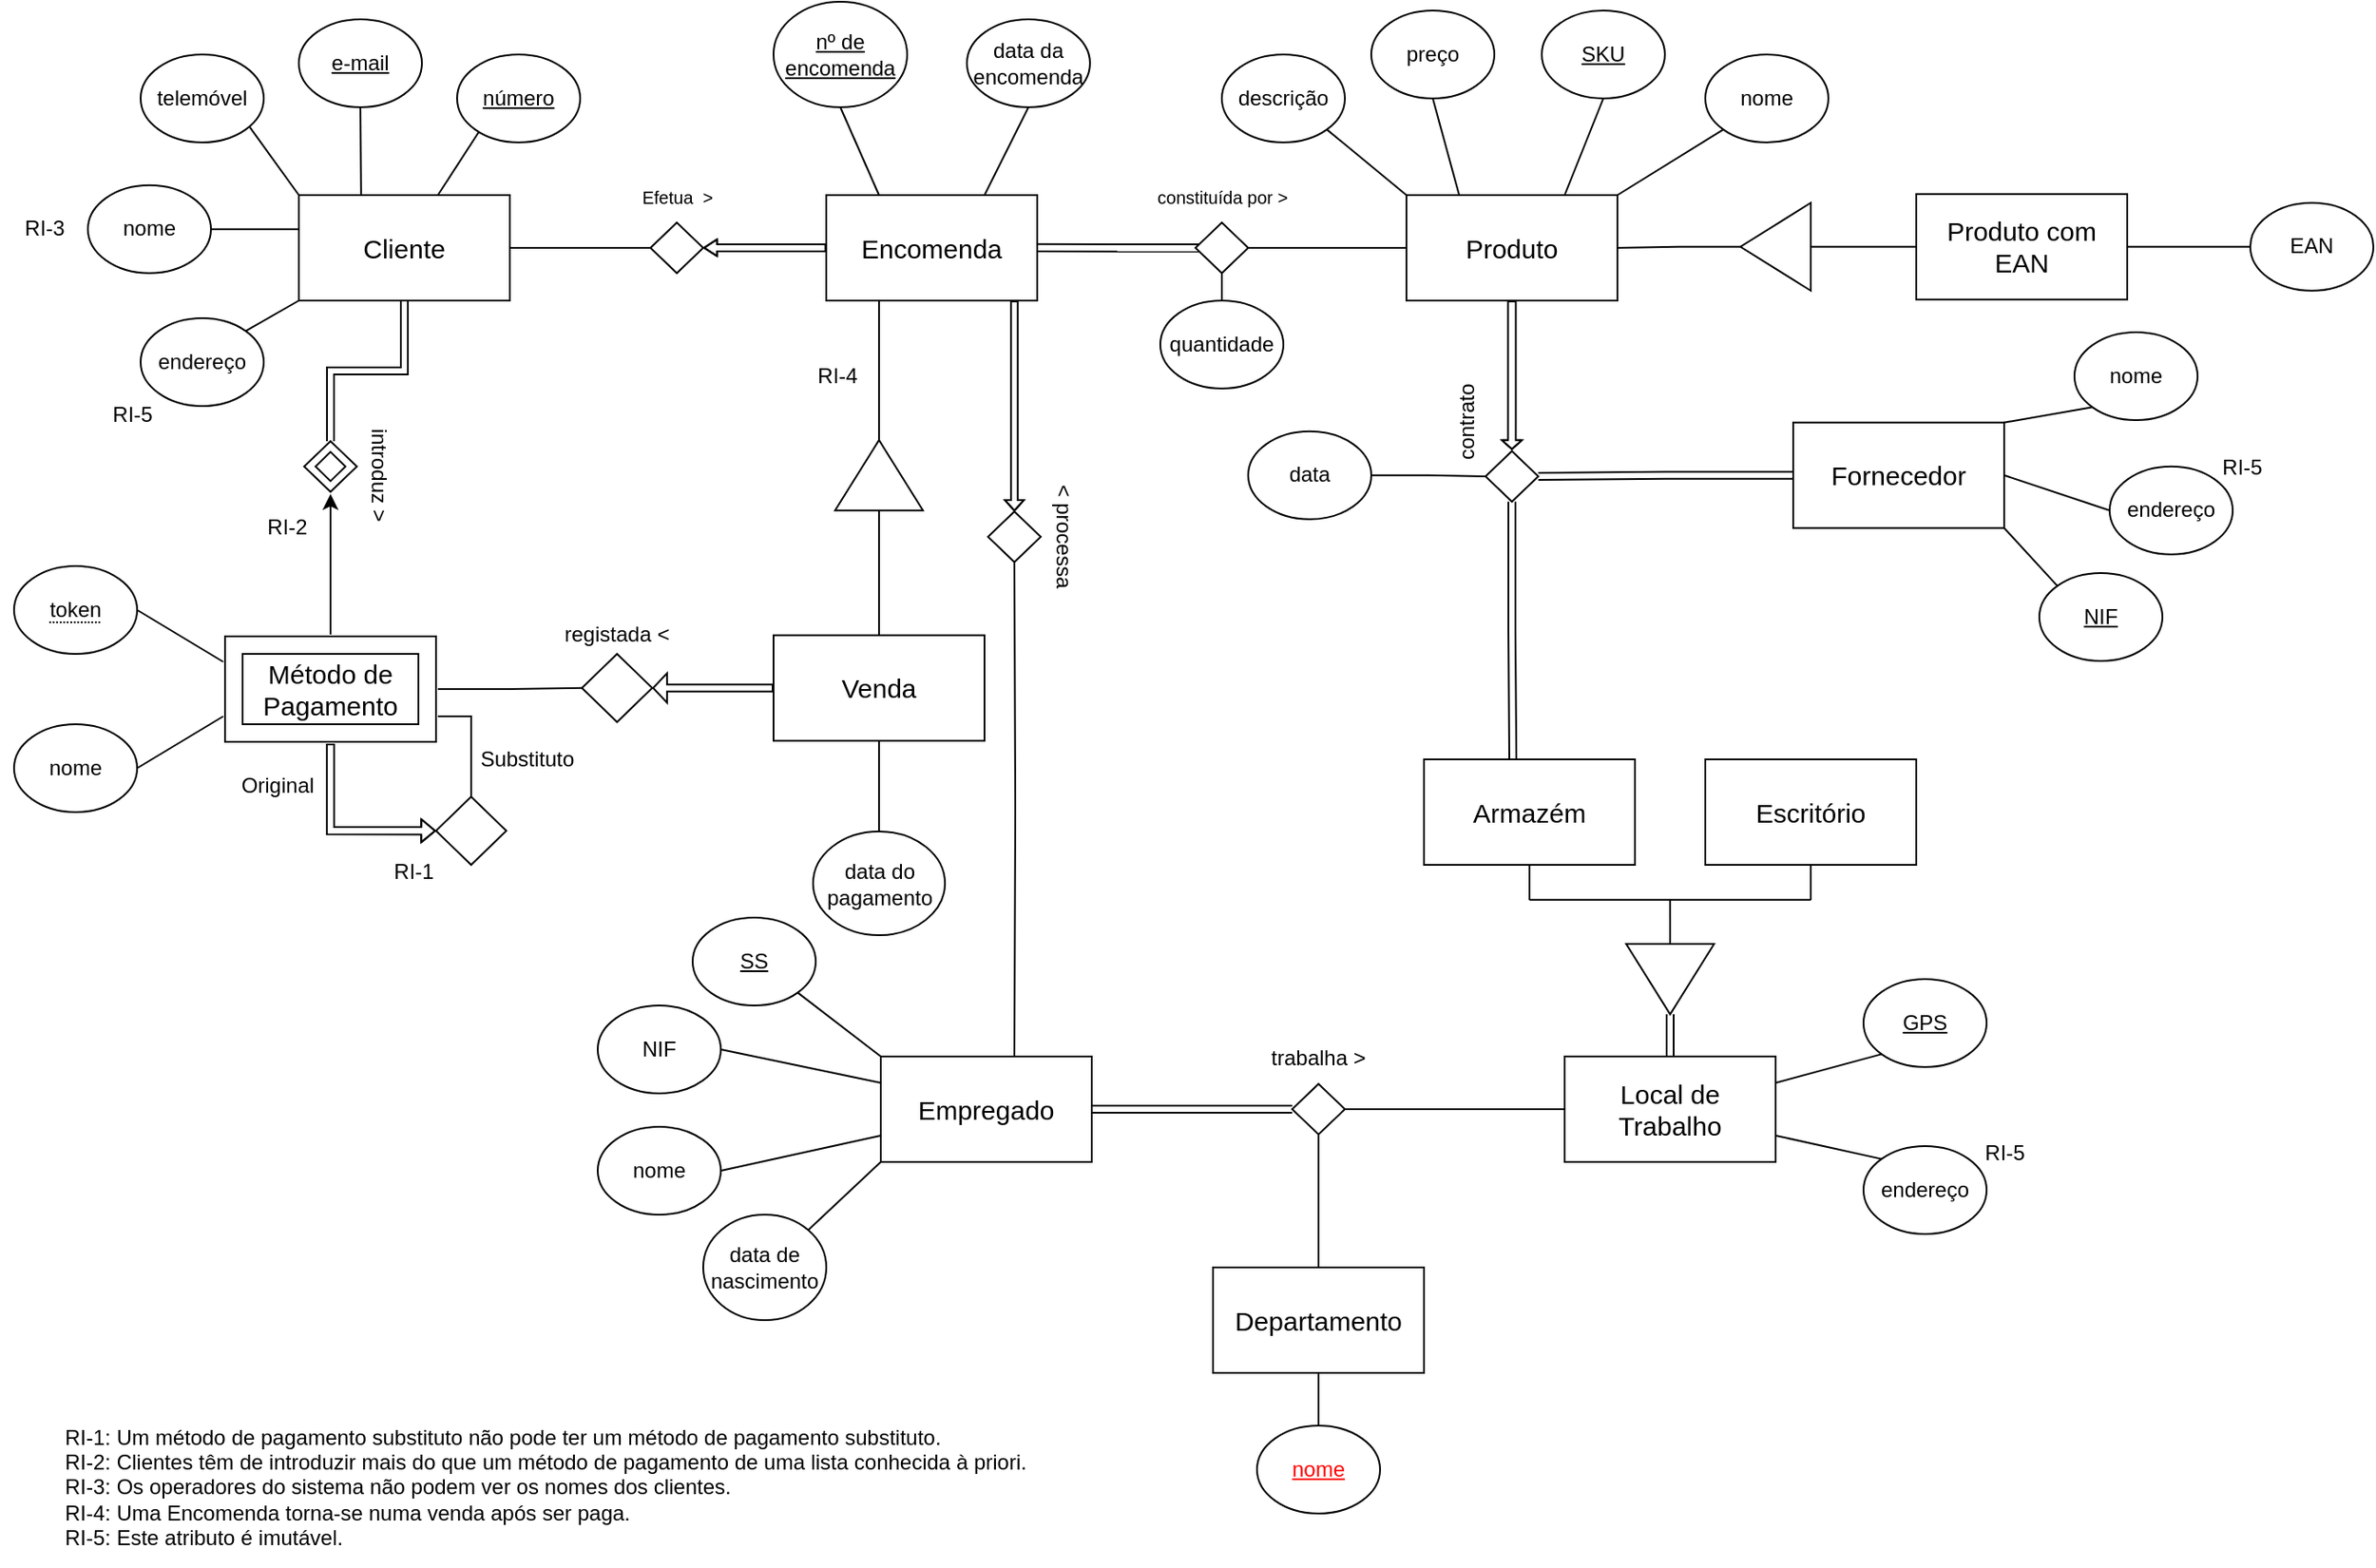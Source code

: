 <mxfile version="21.3.2" type="github">
  <diagram id="-oPqAkTAHKP7xbguGdnS" name="Page-1">
    <mxGraphModel dx="2770" dy="873" grid="1" gridSize="10" guides="1" tooltips="1" connect="1" arrows="1" fold="1" page="1" pageScale="1" pageWidth="827" pageHeight="1169" math="0" shadow="0">
      <root>
        <mxCell id="WIyWlLk6GJQsqaUBKTNV-0" />
        <mxCell id="WIyWlLk6GJQsqaUBKTNV-1" parent="WIyWlLk6GJQsqaUBKTNV-0" />
        <mxCell id="dUlK9dB9uf_rlsajjsYS-0" value="&lt;font style=&quot;font-size: 15px;&quot;&gt;Cliente&lt;/font&gt;" style="rounded=0;whiteSpace=wrap;html=1;" parent="WIyWlLk6GJQsqaUBKTNV-1" vertex="1">
          <mxGeometry x="120" y="110" width="120" height="60" as="geometry" />
        </mxCell>
        <mxCell id="dUlK9dB9uf_rlsajjsYS-1" value="" style="rhombus;whiteSpace=wrap;html=1;" parent="WIyWlLk6GJQsqaUBKTNV-1" vertex="1">
          <mxGeometry x="320" y="125.63" width="30" height="28.75" as="geometry" />
        </mxCell>
        <mxCell id="GSne50RD3aK7SdSidEnD-7" style="edgeStyle=orthogonalEdgeStyle;rounded=0;orthogonalLoop=1;jettySize=auto;html=1;exitX=0.5;exitY=1;exitDx=0;exitDy=0;entryX=0.5;entryY=0;entryDx=0;entryDy=0;shape=flexArrow;strokeWidth=1;endSize=1.684;endWidth=6.097;width=3.77;" parent="WIyWlLk6GJQsqaUBKTNV-1" target="GSne50RD3aK7SdSidEnD-0" edge="1">
          <mxGeometry relative="1" as="geometry">
            <Array as="points">
              <mxPoint x="527" y="270" />
              <mxPoint x="527" y="270" />
            </Array>
            <mxPoint x="527" y="170.01" as="sourcePoint" />
          </mxGeometry>
        </mxCell>
        <mxCell id="NUtFxZyfIFD8DUdTuco--21" style="edgeStyle=orthogonalEdgeStyle;rounded=0;orthogonalLoop=1;jettySize=auto;html=1;exitX=0.25;exitY=1;exitDx=0;exitDy=0;entryX=1;entryY=0.5;entryDx=0;entryDy=0;endArrow=none;endFill=0;" parent="WIyWlLk6GJQsqaUBKTNV-1" source="dUlK9dB9uf_rlsajjsYS-2" target="NUtFxZyfIFD8DUdTuco--20" edge="1">
          <mxGeometry relative="1" as="geometry" />
        </mxCell>
        <mxCell id="dUlK9dB9uf_rlsajjsYS-2" value="&lt;font style=&quot;font-size: 15px;&quot;&gt;Encomenda&lt;/font&gt;" style="rounded=0;whiteSpace=wrap;html=1;" parent="WIyWlLk6GJQsqaUBKTNV-1" vertex="1">
          <mxGeometry x="420" y="110.01" width="120" height="60" as="geometry" />
        </mxCell>
        <mxCell id="dUlK9dB9uf_rlsajjsYS-3" value="" style="endArrow=none;html=1;rounded=0;entryX=0;entryY=0.5;entryDx=0;entryDy=0;exitX=1;exitY=0.5;exitDx=0;exitDy=0;" parent="WIyWlLk6GJQsqaUBKTNV-1" source="dUlK9dB9uf_rlsajjsYS-0" target="dUlK9dB9uf_rlsajjsYS-1" edge="1">
          <mxGeometry width="50" height="50" relative="1" as="geometry">
            <mxPoint x="270" y="180" as="sourcePoint" />
            <mxPoint x="320" y="130" as="targetPoint" />
          </mxGeometry>
        </mxCell>
        <mxCell id="dUlK9dB9uf_rlsajjsYS-9" value="" style="shape=flexArrow;endArrow=classic;html=1;rounded=0;endWidth=4.567;endSize=2.118;width=3.958;" parent="WIyWlLk6GJQsqaUBKTNV-1" edge="1">
          <mxGeometry width="50" height="50" relative="1" as="geometry">
            <mxPoint x="420" y="140" as="sourcePoint" />
            <mxPoint x="350" y="139.96" as="targetPoint" />
            <Array as="points">
              <mxPoint x="390" y="139.96" />
            </Array>
          </mxGeometry>
        </mxCell>
        <mxCell id="dUlK9dB9uf_rlsajjsYS-12" value="&lt;u&gt;número&lt;/u&gt;" style="ellipse;whiteSpace=wrap;html=1;" parent="WIyWlLk6GJQsqaUBKTNV-1" vertex="1">
          <mxGeometry x="210" y="30" width="70" height="50" as="geometry" />
        </mxCell>
        <mxCell id="dUlK9dB9uf_rlsajjsYS-14" value="e-mail" style="ellipse;whiteSpace=wrap;html=1;fontStyle=4" parent="WIyWlLk6GJQsqaUBKTNV-1" vertex="1">
          <mxGeometry x="120" y="10" width="70" height="50" as="geometry" />
        </mxCell>
        <mxCell id="dUlK9dB9uf_rlsajjsYS-16" value="telemóvel" style="ellipse;whiteSpace=wrap;html=1;" parent="WIyWlLk6GJQsqaUBKTNV-1" vertex="1">
          <mxGeometry x="30" y="30" width="70" height="50" as="geometry" />
        </mxCell>
        <mxCell id="dUlK9dB9uf_rlsajjsYS-17" value="nome" style="ellipse;whiteSpace=wrap;html=1;" parent="WIyWlLk6GJQsqaUBKTNV-1" vertex="1">
          <mxGeometry y="104.38" width="70" height="50" as="geometry" />
        </mxCell>
        <mxCell id="dUlK9dB9uf_rlsajjsYS-18" value="endereço" style="ellipse;whiteSpace=wrap;html=1;" parent="WIyWlLk6GJQsqaUBKTNV-1" vertex="1">
          <mxGeometry x="30" y="180" width="70" height="50" as="geometry" />
        </mxCell>
        <mxCell id="dUlK9dB9uf_rlsajjsYS-19" value="" style="endArrow=none;html=1;rounded=0;entryX=0.5;entryY=1;entryDx=0;entryDy=0;exitX=0.295;exitY=0.005;exitDx=0;exitDy=0;exitPerimeter=0;" parent="WIyWlLk6GJQsqaUBKTNV-1" source="dUlK9dB9uf_rlsajjsYS-0" target="dUlK9dB9uf_rlsajjsYS-14" edge="1">
          <mxGeometry width="50" height="50" relative="1" as="geometry">
            <mxPoint x="120" y="160" as="sourcePoint" />
            <mxPoint x="170" y="110" as="targetPoint" />
          </mxGeometry>
        </mxCell>
        <mxCell id="dUlK9dB9uf_rlsajjsYS-21" value="" style="endArrow=none;html=1;rounded=0;entryX=0.175;entryY=0.885;entryDx=0;entryDy=0;entryPerimeter=0;exitX=0.659;exitY=0;exitDx=0;exitDy=0;exitPerimeter=0;" parent="WIyWlLk6GJQsqaUBKTNV-1" source="dUlK9dB9uf_rlsajjsYS-0" target="dUlK9dB9uf_rlsajjsYS-12" edge="1">
          <mxGeometry width="50" height="50" relative="1" as="geometry">
            <mxPoint x="130" y="130" as="sourcePoint" />
            <mxPoint x="180" y="80" as="targetPoint" />
          </mxGeometry>
        </mxCell>
        <mxCell id="dUlK9dB9uf_rlsajjsYS-22" value="" style="endArrow=none;html=1;rounded=0;entryX=0.883;entryY=0.819;entryDx=0;entryDy=0;entryPerimeter=0;exitX=0;exitY=0;exitDx=0;exitDy=0;" parent="WIyWlLk6GJQsqaUBKTNV-1" source="dUlK9dB9uf_rlsajjsYS-0" target="dUlK9dB9uf_rlsajjsYS-16" edge="1">
          <mxGeometry width="50" height="50" relative="1" as="geometry">
            <mxPoint x="100" y="120" as="sourcePoint" />
            <mxPoint x="150" y="70" as="targetPoint" />
          </mxGeometry>
        </mxCell>
        <mxCell id="dUlK9dB9uf_rlsajjsYS-23" value="" style="endArrow=none;html=1;rounded=0;entryX=0.001;entryY=0.323;entryDx=0;entryDy=0;entryPerimeter=0;exitX=1;exitY=0.5;exitDx=0;exitDy=0;" parent="WIyWlLk6GJQsqaUBKTNV-1" source="dUlK9dB9uf_rlsajjsYS-17" target="dUlK9dB9uf_rlsajjsYS-0" edge="1">
          <mxGeometry width="50" height="50" relative="1" as="geometry">
            <mxPoint x="50" y="150" as="sourcePoint" />
            <mxPoint x="100" y="100" as="targetPoint" />
          </mxGeometry>
        </mxCell>
        <mxCell id="dUlK9dB9uf_rlsajjsYS-24" value="" style="endArrow=none;html=1;rounded=0;exitX=1;exitY=0;exitDx=0;exitDy=0;entryX=0;entryY=1;entryDx=0;entryDy=0;" parent="WIyWlLk6GJQsqaUBKTNV-1" source="dUlK9dB9uf_rlsajjsYS-18" target="dUlK9dB9uf_rlsajjsYS-0" edge="1">
          <mxGeometry width="50" height="50" relative="1" as="geometry">
            <mxPoint x="70" y="200" as="sourcePoint" />
            <mxPoint x="120" y="150" as="targetPoint" />
          </mxGeometry>
        </mxCell>
        <mxCell id="dUlK9dB9uf_rlsajjsYS-26" value="&lt;u&gt;nº de encomenda&lt;/u&gt;" style="ellipse;whiteSpace=wrap;html=1;" parent="WIyWlLk6GJQsqaUBKTNV-1" vertex="1">
          <mxGeometry x="390" width="76" height="60" as="geometry" />
        </mxCell>
        <mxCell id="dUlK9dB9uf_rlsajjsYS-27" value="data da encomenda" style="ellipse;whiteSpace=wrap;html=1;" parent="WIyWlLk6GJQsqaUBKTNV-1" vertex="1">
          <mxGeometry x="500" y="10" width="70" height="50" as="geometry" />
        </mxCell>
        <mxCell id="dUlK9dB9uf_rlsajjsYS-28" value="" style="endArrow=none;html=1;rounded=0;entryX=0.5;entryY=1;entryDx=0;entryDy=0;exitX=0.75;exitY=0;exitDx=0;exitDy=0;" parent="WIyWlLk6GJQsqaUBKTNV-1" source="dUlK9dB9uf_rlsajjsYS-2" target="dUlK9dB9uf_rlsajjsYS-27" edge="1">
          <mxGeometry width="50" height="50" relative="1" as="geometry">
            <mxPoint x="480" y="140" as="sourcePoint" />
            <mxPoint x="530" y="90" as="targetPoint" />
          </mxGeometry>
        </mxCell>
        <mxCell id="dUlK9dB9uf_rlsajjsYS-29" value="" style="endArrow=none;html=1;rounded=0;entryX=0.5;entryY=1;entryDx=0;entryDy=0;exitX=0.25;exitY=0;exitDx=0;exitDy=0;" parent="WIyWlLk6GJQsqaUBKTNV-1" source="dUlK9dB9uf_rlsajjsYS-2" target="dUlK9dB9uf_rlsajjsYS-26" edge="1">
          <mxGeometry width="50" height="50" relative="1" as="geometry">
            <mxPoint x="490" y="120" as="sourcePoint" />
            <mxPoint x="540" y="70" as="targetPoint" />
          </mxGeometry>
        </mxCell>
        <mxCell id="dUlK9dB9uf_rlsajjsYS-30" value="" style="rhombus;whiteSpace=wrap;html=1;" parent="WIyWlLk6GJQsqaUBKTNV-1" vertex="1">
          <mxGeometry x="630" y="125.63" width="30" height="28.75" as="geometry" />
        </mxCell>
        <mxCell id="dUlK9dB9uf_rlsajjsYS-31" value="&lt;font style=&quot;font-size: 15px;&quot;&gt;Produto&lt;/font&gt;" style="rounded=0;whiteSpace=wrap;html=1;" parent="WIyWlLk6GJQsqaUBKTNV-1" vertex="1">
          <mxGeometry x="750" y="110" width="120" height="60" as="geometry" />
        </mxCell>
        <mxCell id="dUlK9dB9uf_rlsajjsYS-32" value="" style="rounded=0;html=1;jettySize=auto;orthogonalLoop=1;fontSize=11;endArrow=none;endFill=0;strokeWidth=1;shadow=0;labelBackgroundColor=none;edgeStyle=orthogonalEdgeStyle;entryX=1;entryY=0.5;entryDx=0;entryDy=0;exitX=0;exitY=0.5;exitDx=0;exitDy=0;" parent="WIyWlLk6GJQsqaUBKTNV-1" source="dUlK9dB9uf_rlsajjsYS-31" target="dUlK9dB9uf_rlsajjsYS-30" edge="1">
          <mxGeometry relative="1" as="geometry">
            <mxPoint x="700.03" y="114.37" as="sourcePoint" />
            <mxPoint x="699.996" y="164.398" as="targetPoint" />
            <Array as="points" />
          </mxGeometry>
        </mxCell>
        <mxCell id="dUlK9dB9uf_rlsajjsYS-34" value="" style="endArrow=none;html=1;rounded=0;entryX=0.069;entryY=0.43;entryDx=0;entryDy=0;entryPerimeter=0;exitX=1;exitY=0.465;exitDx=0;exitDy=0;exitPerimeter=0;" parent="WIyWlLk6GJQsqaUBKTNV-1" source="dUlK9dB9uf_rlsajjsYS-2" target="dUlK9dB9uf_rlsajjsYS-30" edge="1">
          <mxGeometry width="50" height="50" relative="1" as="geometry">
            <mxPoint x="560" y="180" as="sourcePoint" />
            <mxPoint x="610" y="130" as="targetPoint" />
          </mxGeometry>
        </mxCell>
        <mxCell id="dUlK9dB9uf_rlsajjsYS-35" value="" style="endArrow=none;html=1;rounded=0;entryX=0.071;entryY=0.574;entryDx=0;entryDy=0;entryPerimeter=0;exitX=1.002;exitY=0.534;exitDx=0;exitDy=0;exitPerimeter=0;" parent="WIyWlLk6GJQsqaUBKTNV-1" source="dUlK9dB9uf_rlsajjsYS-2" target="dUlK9dB9uf_rlsajjsYS-30" edge="1">
          <mxGeometry width="50" height="50" relative="1" as="geometry">
            <mxPoint x="540" y="139.96" as="sourcePoint" />
            <mxPoint x="632" y="139.96" as="targetPoint" />
          </mxGeometry>
        </mxCell>
        <mxCell id="dUlK9dB9uf_rlsajjsYS-36" value="descrição" style="ellipse;whiteSpace=wrap;html=1;" parent="WIyWlLk6GJQsqaUBKTNV-1" vertex="1">
          <mxGeometry x="645" y="30" width="70" height="50" as="geometry" />
        </mxCell>
        <mxCell id="dUlK9dB9uf_rlsajjsYS-37" value="preço" style="ellipse;whiteSpace=wrap;html=1;" parent="WIyWlLk6GJQsqaUBKTNV-1" vertex="1">
          <mxGeometry x="730" y="5.0" width="70" height="50" as="geometry" />
        </mxCell>
        <mxCell id="dUlK9dB9uf_rlsajjsYS-38" value="&lt;u&gt;SKU&lt;/u&gt;" style="ellipse;whiteSpace=wrap;html=1;" parent="WIyWlLk6GJQsqaUBKTNV-1" vertex="1">
          <mxGeometry x="827" y="5.0" width="70" height="50" as="geometry" />
        </mxCell>
        <mxCell id="dUlK9dB9uf_rlsajjsYS-40" value="nome" style="ellipse;whiteSpace=wrap;html=1;" parent="WIyWlLk6GJQsqaUBKTNV-1" vertex="1">
          <mxGeometry x="920" y="30.0" width="70" height="50" as="geometry" />
        </mxCell>
        <mxCell id="dUlK9dB9uf_rlsajjsYS-41" value="" style="endArrow=none;html=1;rounded=0;entryX=1;entryY=1;entryDx=0;entryDy=0;exitX=0;exitY=0;exitDx=0;exitDy=0;" parent="WIyWlLk6GJQsqaUBKTNV-1" source="dUlK9dB9uf_rlsajjsYS-31" target="dUlK9dB9uf_rlsajjsYS-36" edge="1">
          <mxGeometry width="50" height="50" relative="1" as="geometry">
            <mxPoint x="710" y="170" as="sourcePoint" />
            <mxPoint x="760" y="120" as="targetPoint" />
          </mxGeometry>
        </mxCell>
        <mxCell id="dUlK9dB9uf_rlsajjsYS-42" value="" style="endArrow=none;html=1;rounded=0;entryX=0.5;entryY=1;entryDx=0;entryDy=0;exitX=0.25;exitY=0;exitDx=0;exitDy=0;" parent="WIyWlLk6GJQsqaUBKTNV-1" source="dUlK9dB9uf_rlsajjsYS-31" target="dUlK9dB9uf_rlsajjsYS-37" edge="1">
          <mxGeometry width="50" height="50" relative="1" as="geometry">
            <mxPoint x="710" y="150" as="sourcePoint" />
            <mxPoint x="760" y="100" as="targetPoint" />
          </mxGeometry>
        </mxCell>
        <mxCell id="dUlK9dB9uf_rlsajjsYS-43" value="" style="endArrow=none;html=1;rounded=0;entryX=0.5;entryY=1;entryDx=0;entryDy=0;exitX=0.75;exitY=0;exitDx=0;exitDy=0;" parent="WIyWlLk6GJQsqaUBKTNV-1" source="dUlK9dB9uf_rlsajjsYS-31" target="dUlK9dB9uf_rlsajjsYS-38" edge="1">
          <mxGeometry width="50" height="50" relative="1" as="geometry">
            <mxPoint x="830" y="170" as="sourcePoint" />
            <mxPoint x="880" y="120" as="targetPoint" />
          </mxGeometry>
        </mxCell>
        <mxCell id="dUlK9dB9uf_rlsajjsYS-44" value="&lt;font style=&quot;font-size: 10px;&quot;&gt;Efetua&amp;nbsp; &amp;gt;&lt;/font&gt;" style="text;html=1;align=center;verticalAlign=middle;resizable=0;points=[];autosize=1;strokeColor=none;fillColor=none;" parent="WIyWlLk6GJQsqaUBKTNV-1" vertex="1">
          <mxGeometry x="300" y="95.63" width="70" height="30" as="geometry" />
        </mxCell>
        <mxCell id="dUlK9dB9uf_rlsajjsYS-45" value="&lt;font style=&quot;font-size: 10px;&quot;&gt;constituída por &amp;gt;&lt;/font&gt;" style="text;html=1;align=center;verticalAlign=middle;resizable=0;points=[];autosize=1;strokeColor=none;fillColor=none;" parent="WIyWlLk6GJQsqaUBKTNV-1" vertex="1">
          <mxGeometry x="595" y="95.63" width="100" height="30" as="geometry" />
        </mxCell>
        <mxCell id="ifH_SZ0rBkrmAZITVyhP-11" style="edgeStyle=orthogonalEdgeStyle;rounded=0;orthogonalLoop=1;jettySize=auto;html=1;exitX=0;exitY=0.5;exitDx=0;exitDy=0;entryX=1;entryY=0.5;entryDx=0;entryDy=0;endArrow=none;endFill=0;shape=link;" parent="WIyWlLk6GJQsqaUBKTNV-1" source="dUlK9dB9uf_rlsajjsYS-46" target="TBSbjotnk0CT5dtNG1RA-25" edge="1">
          <mxGeometry relative="1" as="geometry" />
        </mxCell>
        <mxCell id="dUlK9dB9uf_rlsajjsYS-46" value="&lt;font style=&quot;font-size: 15px;&quot;&gt;Fornecedor&lt;/font&gt;" style="rounded=0;whiteSpace=wrap;html=1;" parent="WIyWlLk6GJQsqaUBKTNV-1" vertex="1">
          <mxGeometry x="970" y="239.37" width="120" height="60" as="geometry" />
        </mxCell>
        <mxCell id="NUtFxZyfIFD8DUdTuco--5" style="edgeStyle=orthogonalEdgeStyle;rounded=0;orthogonalLoop=1;jettySize=auto;html=1;entryX=0;entryY=0.5;entryDx=0;entryDy=0;shape=flexArrow;endWidth=7.988;endSize=2.294;width=4.161;" parent="WIyWlLk6GJQsqaUBKTNV-1" source="dUlK9dB9uf_rlsajjsYS-47" target="TBSbjotnk0CT5dtNG1RA-16" edge="1">
          <mxGeometry relative="1" as="geometry" />
        </mxCell>
        <mxCell id="NUtFxZyfIFD8DUdTuco--26" style="edgeStyle=orthogonalEdgeStyle;rounded=0;orthogonalLoop=1;jettySize=auto;html=1;exitX=1;exitY=0.5;exitDx=0;exitDy=0;entryX=0;entryY=0.5;entryDx=0;entryDy=0;endWidth=8.908;endArrow=none;endFill=0;" parent="WIyWlLk6GJQsqaUBKTNV-1" source="dUlK9dB9uf_rlsajjsYS-47" target="NUtFxZyfIFD8DUdTuco--18" edge="1">
          <mxGeometry relative="1" as="geometry" />
        </mxCell>
        <mxCell id="dUlK9dB9uf_rlsajjsYS-47" value="&lt;font style=&quot;font-size: 15px;&quot;&gt;Método de Pagamento&lt;/font&gt;" style="rounded=0;whiteSpace=wrap;html=1;perimeterSpacing=1;shadow=0;" parent="WIyWlLk6GJQsqaUBKTNV-1" vertex="1">
          <mxGeometry x="78" y="361" width="120" height="60" as="geometry" />
        </mxCell>
        <mxCell id="dUlK9dB9uf_rlsajjsYS-49" value="token" style="ellipse;whiteSpace=wrap;html=1;" parent="WIyWlLk6GJQsqaUBKTNV-1" vertex="1">
          <mxGeometry x="-42" y="321" width="70" height="50" as="geometry" />
        </mxCell>
        <mxCell id="dUlK9dB9uf_rlsajjsYS-50" value="nome" style="ellipse;whiteSpace=wrap;html=1;" parent="WIyWlLk6GJQsqaUBKTNV-1" vertex="1">
          <mxGeometry x="-42" y="411" width="70" height="50" as="geometry" />
        </mxCell>
        <mxCell id="dUlK9dB9uf_rlsajjsYS-51" value="" style="endArrow=none;html=1;rounded=0;exitX=1;exitY=0.5;exitDx=0;exitDy=0;entryX=0;entryY=0.25;entryDx=0;entryDy=0;" parent="WIyWlLk6GJQsqaUBKTNV-1" source="dUlK9dB9uf_rlsajjsYS-49" target="dUlK9dB9uf_rlsajjsYS-47" edge="1">
          <mxGeometry width="50" height="50" relative="1" as="geometry">
            <mxPoint x="8" y="401" as="sourcePoint" />
            <mxPoint x="58" y="351" as="targetPoint" />
          </mxGeometry>
        </mxCell>
        <mxCell id="dUlK9dB9uf_rlsajjsYS-52" value="" style="endArrow=none;html=1;rounded=0;entryX=0;entryY=0.75;entryDx=0;entryDy=0;exitX=1;exitY=0.5;exitDx=0;exitDy=0;" parent="WIyWlLk6GJQsqaUBKTNV-1" source="dUlK9dB9uf_rlsajjsYS-50" target="dUlK9dB9uf_rlsajjsYS-47" edge="1">
          <mxGeometry width="50" height="50" relative="1" as="geometry">
            <mxPoint x="18" y="441" as="sourcePoint" />
            <mxPoint x="68" y="391" as="targetPoint" />
          </mxGeometry>
        </mxCell>
        <mxCell id="dUlK9dB9uf_rlsajjsYS-53" value="&lt;font style=&quot;font-size: 15px;&quot;&gt;Local de Trabalho&lt;/font&gt;" style="rounded=0;whiteSpace=wrap;html=1;" parent="WIyWlLk6GJQsqaUBKTNV-1" vertex="1">
          <mxGeometry x="840" y="599.99" width="120" height="60" as="geometry" />
        </mxCell>
        <mxCell id="GSne50RD3aK7SdSidEnD-6" style="edgeStyle=orthogonalEdgeStyle;rounded=0;orthogonalLoop=1;jettySize=auto;html=1;exitX=0.5;exitY=0;exitDx=0;exitDy=0;entryX=0.5;entryY=1;entryDx=0;entryDy=0;endArrow=none;endFill=0;" parent="WIyWlLk6GJQsqaUBKTNV-1" target="GSne50RD3aK7SdSidEnD-0" edge="1">
          <mxGeometry relative="1" as="geometry">
            <mxPoint x="527" y="600" as="sourcePoint" />
          </mxGeometry>
        </mxCell>
        <mxCell id="dUlK9dB9uf_rlsajjsYS-54" value="&lt;font style=&quot;font-size: 15px;&quot;&gt;Empregado&lt;/font&gt;" style="rounded=0;whiteSpace=wrap;html=1;" parent="WIyWlLk6GJQsqaUBKTNV-1" vertex="1">
          <mxGeometry x="451" y="600" width="120" height="60" as="geometry" />
        </mxCell>
        <mxCell id="dUlK9dB9uf_rlsajjsYS-55" value="&lt;u&gt;SS&lt;/u&gt;" style="ellipse;whiteSpace=wrap;html=1;" parent="WIyWlLk6GJQsqaUBKTNV-1" vertex="1">
          <mxGeometry x="344" y="521" width="70" height="50" as="geometry" />
        </mxCell>
        <mxCell id="dUlK9dB9uf_rlsajjsYS-57" value="NIF" style="ellipse;whiteSpace=wrap;html=1;" parent="WIyWlLk6GJQsqaUBKTNV-1" vertex="1">
          <mxGeometry x="290" y="571" width="70" height="50" as="geometry" />
        </mxCell>
        <mxCell id="dUlK9dB9uf_rlsajjsYS-58" value="nome" style="ellipse;whiteSpace=wrap;html=1;" parent="WIyWlLk6GJQsqaUBKTNV-1" vertex="1">
          <mxGeometry x="290" y="640" width="70" height="50" as="geometry" />
        </mxCell>
        <mxCell id="dUlK9dB9uf_rlsajjsYS-59" value="data de nascimento" style="ellipse;whiteSpace=wrap;html=1;" parent="WIyWlLk6GJQsqaUBKTNV-1" vertex="1">
          <mxGeometry x="350" y="690" width="70" height="60" as="geometry" />
        </mxCell>
        <mxCell id="dUlK9dB9uf_rlsajjsYS-60" value="" style="endArrow=none;html=1;rounded=0;entryX=1;entryY=0;entryDx=0;entryDy=0;exitX=0;exitY=1;exitDx=0;exitDy=0;" parent="WIyWlLk6GJQsqaUBKTNV-1" source="dUlK9dB9uf_rlsajjsYS-54" target="dUlK9dB9uf_rlsajjsYS-59" edge="1">
          <mxGeometry width="50" height="50" relative="1" as="geometry">
            <mxPoint x="491" y="740" as="sourcePoint" />
            <mxPoint x="541" y="690" as="targetPoint" />
          </mxGeometry>
        </mxCell>
        <mxCell id="dUlK9dB9uf_rlsajjsYS-61" value="" style="endArrow=none;html=1;rounded=0;entryX=1;entryY=1;entryDx=0;entryDy=0;exitX=0;exitY=0;exitDx=0;exitDy=0;" parent="WIyWlLk6GJQsqaUBKTNV-1" source="dUlK9dB9uf_rlsajjsYS-54" target="dUlK9dB9uf_rlsajjsYS-55" edge="1">
          <mxGeometry width="50" height="50" relative="1" as="geometry">
            <mxPoint x="501" y="620" as="sourcePoint" />
            <mxPoint x="551" y="570" as="targetPoint" />
          </mxGeometry>
        </mxCell>
        <mxCell id="dUlK9dB9uf_rlsajjsYS-62" value="" style="endArrow=none;html=1;rounded=0;entryX=1;entryY=0.5;entryDx=0;entryDy=0;exitX=0;exitY=0.25;exitDx=0;exitDy=0;" parent="WIyWlLk6GJQsqaUBKTNV-1" source="dUlK9dB9uf_rlsajjsYS-54" target="dUlK9dB9uf_rlsajjsYS-57" edge="1">
          <mxGeometry width="50" height="50" relative="1" as="geometry">
            <mxPoint x="561" y="680" as="sourcePoint" />
            <mxPoint x="611" y="630" as="targetPoint" />
          </mxGeometry>
        </mxCell>
        <mxCell id="dUlK9dB9uf_rlsajjsYS-63" value="" style="endArrow=none;html=1;rounded=0;entryX=1;entryY=0.5;entryDx=0;entryDy=0;exitX=0;exitY=0.75;exitDx=0;exitDy=0;" parent="WIyWlLk6GJQsqaUBKTNV-1" source="dUlK9dB9uf_rlsajjsYS-54" target="dUlK9dB9uf_rlsajjsYS-58" edge="1">
          <mxGeometry width="50" height="50" relative="1" as="geometry">
            <mxPoint x="551" y="710" as="sourcePoint" />
            <mxPoint x="601" y="660" as="targetPoint" />
          </mxGeometry>
        </mxCell>
        <mxCell id="f_ABxHvpBwnRaJqlBTTa-3" style="edgeStyle=orthogonalEdgeStyle;rounded=0;orthogonalLoop=1;jettySize=auto;html=1;entryX=0.5;entryY=0;entryDx=0;entryDy=0;endArrow=none;endFill=0;" parent="WIyWlLk6GJQsqaUBKTNV-1" source="dUlK9dB9uf_rlsajjsYS-65" target="dUlK9dB9uf_rlsajjsYS-80" edge="1">
          <mxGeometry relative="1" as="geometry" />
        </mxCell>
        <mxCell id="f_ABxHvpBwnRaJqlBTTa-4" style="edgeStyle=orthogonalEdgeStyle;rounded=0;orthogonalLoop=1;jettySize=auto;html=1;exitX=0;exitY=0.5;exitDx=0;exitDy=0;entryX=1;entryY=0.5;entryDx=0;entryDy=0;shape=link;" parent="WIyWlLk6GJQsqaUBKTNV-1" source="dUlK9dB9uf_rlsajjsYS-65" target="dUlK9dB9uf_rlsajjsYS-54" edge="1">
          <mxGeometry relative="1" as="geometry" />
        </mxCell>
        <mxCell id="ifH_SZ0rBkrmAZITVyhP-16" style="edgeStyle=orthogonalEdgeStyle;rounded=0;orthogonalLoop=1;jettySize=auto;html=1;exitX=1;exitY=0.5;exitDx=0;exitDy=0;entryX=0;entryY=0.5;entryDx=0;entryDy=0;endArrow=none;endFill=0;" parent="WIyWlLk6GJQsqaUBKTNV-1" source="dUlK9dB9uf_rlsajjsYS-65" target="dUlK9dB9uf_rlsajjsYS-53" edge="1">
          <mxGeometry relative="1" as="geometry" />
        </mxCell>
        <mxCell id="dUlK9dB9uf_rlsajjsYS-65" value="" style="rhombus;whiteSpace=wrap;html=1;" parent="WIyWlLk6GJQsqaUBKTNV-1" vertex="1">
          <mxGeometry x="685" y="615.61" width="30" height="28.75" as="geometry" />
        </mxCell>
        <mxCell id="dUlK9dB9uf_rlsajjsYS-66" value="&lt;u&gt;GPS&lt;/u&gt;" style="ellipse;whiteSpace=wrap;html=1;" parent="WIyWlLk6GJQsqaUBKTNV-1" vertex="1">
          <mxGeometry x="1010" y="556" width="70" height="50" as="geometry" />
        </mxCell>
        <mxCell id="dUlK9dB9uf_rlsajjsYS-67" value="endereço" style="ellipse;whiteSpace=wrap;html=1;" parent="WIyWlLk6GJQsqaUBKTNV-1" vertex="1">
          <mxGeometry x="1010" y="651" width="70" height="50" as="geometry" />
        </mxCell>
        <mxCell id="dUlK9dB9uf_rlsajjsYS-68" value="" style="endArrow=none;html=1;rounded=0;entryX=0;entryY=1;entryDx=0;entryDy=0;exitX=1;exitY=0.25;exitDx=0;exitDy=0;" parent="WIyWlLk6GJQsqaUBKTNV-1" source="dUlK9dB9uf_rlsajjsYS-53" target="dUlK9dB9uf_rlsajjsYS-66" edge="1">
          <mxGeometry width="50" height="50" relative="1" as="geometry">
            <mxPoint x="745" y="681" as="sourcePoint" />
            <mxPoint x="795" y="631" as="targetPoint" />
          </mxGeometry>
        </mxCell>
        <mxCell id="dUlK9dB9uf_rlsajjsYS-69" value="" style="endArrow=none;html=1;rounded=0;entryX=1;entryY=0.75;entryDx=0;entryDy=0;exitX=0;exitY=0;exitDx=0;exitDy=0;" parent="WIyWlLk6GJQsqaUBKTNV-1" source="dUlK9dB9uf_rlsajjsYS-67" target="dUlK9dB9uf_rlsajjsYS-53" edge="1">
          <mxGeometry width="50" height="50" relative="1" as="geometry">
            <mxPoint x="755" y="711" as="sourcePoint" />
            <mxPoint x="805" y="661" as="targetPoint" />
          </mxGeometry>
        </mxCell>
        <mxCell id="dUlK9dB9uf_rlsajjsYS-73" value="nome" style="ellipse;whiteSpace=wrap;html=1;" parent="WIyWlLk6GJQsqaUBKTNV-1" vertex="1">
          <mxGeometry x="1130" y="188" width="70" height="50" as="geometry" />
        </mxCell>
        <mxCell id="dUlK9dB9uf_rlsajjsYS-75" value="endereço" style="ellipse;whiteSpace=wrap;html=1;" parent="WIyWlLk6GJQsqaUBKTNV-1" vertex="1">
          <mxGeometry x="1150" y="264.37" width="70" height="50" as="geometry" />
        </mxCell>
        <mxCell id="dUlK9dB9uf_rlsajjsYS-76" value="&lt;u&gt;NIF&lt;/u&gt;" style="ellipse;whiteSpace=wrap;html=1;" parent="WIyWlLk6GJQsqaUBKTNV-1" vertex="1">
          <mxGeometry x="1110" y="325" width="70" height="50" as="geometry" />
        </mxCell>
        <mxCell id="dUlK9dB9uf_rlsajjsYS-77" value="" style="endArrow=none;html=1;rounded=0;entryX=0;entryY=0.5;entryDx=0;entryDy=0;exitX=1;exitY=0.5;exitDx=0;exitDy=0;" parent="WIyWlLk6GJQsqaUBKTNV-1" source="dUlK9dB9uf_rlsajjsYS-46" target="dUlK9dB9uf_rlsajjsYS-75" edge="1">
          <mxGeometry width="50" height="50" relative="1" as="geometry">
            <mxPoint x="1090" y="331" as="sourcePoint" />
            <mxPoint x="1140" y="281" as="targetPoint" />
          </mxGeometry>
        </mxCell>
        <mxCell id="dUlK9dB9uf_rlsajjsYS-78" value="" style="endArrow=none;html=1;rounded=0;entryX=0;entryY=1;entryDx=0;entryDy=0;exitX=1;exitY=0;exitDx=0;exitDy=0;" parent="WIyWlLk6GJQsqaUBKTNV-1" source="dUlK9dB9uf_rlsajjsYS-46" target="dUlK9dB9uf_rlsajjsYS-73" edge="1">
          <mxGeometry width="50" height="50" relative="1" as="geometry">
            <mxPoint x="1090" y="271" as="sourcePoint" />
            <mxPoint x="1140" y="221" as="targetPoint" />
          </mxGeometry>
        </mxCell>
        <mxCell id="dUlK9dB9uf_rlsajjsYS-79" value="" style="endArrow=none;html=1;rounded=0;entryX=0;entryY=0;entryDx=0;entryDy=0;exitX=1;exitY=1;exitDx=0;exitDy=0;" parent="WIyWlLk6GJQsqaUBKTNV-1" source="dUlK9dB9uf_rlsajjsYS-46" target="dUlK9dB9uf_rlsajjsYS-76" edge="1">
          <mxGeometry width="50" height="50" relative="1" as="geometry">
            <mxPoint x="1080" y="381" as="sourcePoint" />
            <mxPoint x="1130" y="331" as="targetPoint" />
          </mxGeometry>
        </mxCell>
        <mxCell id="dUlK9dB9uf_rlsajjsYS-80" value="&lt;font style=&quot;font-size: 15px;&quot;&gt;Departamento&lt;/font&gt;" style="rounded=0;whiteSpace=wrap;html=1;" parent="WIyWlLk6GJQsqaUBKTNV-1" vertex="1">
          <mxGeometry x="640" y="720" width="120" height="60" as="geometry" />
        </mxCell>
        <mxCell id="TBSbjotnk0CT5dtNG1RA-0" value="&lt;font style=&quot;font-size: 15px;&quot;&gt;Armazém&lt;/font&gt;" style="rounded=0;whiteSpace=wrap;html=1;" parent="WIyWlLk6GJQsqaUBKTNV-1" vertex="1">
          <mxGeometry x="760" y="431" width="120" height="60" as="geometry" />
        </mxCell>
        <mxCell id="TBSbjotnk0CT5dtNG1RA-2" value="&lt;font style=&quot;font-size: 15px;&quot;&gt;Escritório&lt;/font&gt;" style="rounded=0;whiteSpace=wrap;html=1;" parent="WIyWlLk6GJQsqaUBKTNV-1" vertex="1">
          <mxGeometry x="920" y="431" width="120" height="60" as="geometry" />
        </mxCell>
        <mxCell id="ifH_SZ0rBkrmAZITVyhP-13" style="edgeStyle=orthogonalEdgeStyle;rounded=0;orthogonalLoop=1;jettySize=auto;html=1;exitX=0;exitY=0.5;exitDx=0;exitDy=0;endArrow=none;endFill=0;" parent="WIyWlLk6GJQsqaUBKTNV-1" source="TBSbjotnk0CT5dtNG1RA-3" edge="1">
          <mxGeometry relative="1" as="geometry">
            <mxPoint x="899.973" y="511" as="targetPoint" />
          </mxGeometry>
        </mxCell>
        <mxCell id="TBSbjotnk0CT5dtNG1RA-3" value="" style="triangle;whiteSpace=wrap;html=1;rotation=90;" parent="WIyWlLk6GJQsqaUBKTNV-1" vertex="1">
          <mxGeometry x="880" y="531" width="40" height="50" as="geometry" />
        </mxCell>
        <mxCell id="TBSbjotnk0CT5dtNG1RA-4" value="" style="endArrow=none;html=1;rounded=0;" parent="WIyWlLk6GJQsqaUBKTNV-1" edge="1">
          <mxGeometry width="50" height="50" relative="1" as="geometry">
            <mxPoint x="820" y="510.89" as="sourcePoint" />
            <mxPoint x="980" y="510.89" as="targetPoint" />
          </mxGeometry>
        </mxCell>
        <mxCell id="TBSbjotnk0CT5dtNG1RA-5" value="" style="endArrow=none;html=1;rounded=0;exitX=0.5;exitY=1;exitDx=0;exitDy=0;" parent="WIyWlLk6GJQsqaUBKTNV-1" source="TBSbjotnk0CT5dtNG1RA-0" edge="1">
          <mxGeometry width="50" height="50" relative="1" as="geometry">
            <mxPoint x="770" y="461" as="sourcePoint" />
            <mxPoint x="820" y="511" as="targetPoint" />
            <Array as="points" />
          </mxGeometry>
        </mxCell>
        <mxCell id="TBSbjotnk0CT5dtNG1RA-6" value="" style="endArrow=none;html=1;rounded=0;exitX=0.5;exitY=1;exitDx=0;exitDy=0;" parent="WIyWlLk6GJQsqaUBKTNV-1" source="TBSbjotnk0CT5dtNG1RA-2" edge="1">
          <mxGeometry width="50" height="50" relative="1" as="geometry">
            <mxPoint x="930" y="461" as="sourcePoint" />
            <mxPoint x="980" y="511" as="targetPoint" />
          </mxGeometry>
        </mxCell>
        <mxCell id="TBSbjotnk0CT5dtNG1RA-8" value="" style="shape=link;html=1;rounded=0;entryX=0.5;entryY=0;entryDx=0;entryDy=0;exitX=1;exitY=0.5;exitDx=0;exitDy=0;" parent="WIyWlLk6GJQsqaUBKTNV-1" source="TBSbjotnk0CT5dtNG1RA-3" target="dUlK9dB9uf_rlsajjsYS-53" edge="1">
          <mxGeometry width="100" relative="1" as="geometry">
            <mxPoint x="815" y="701.01" as="sourcePoint" />
            <mxPoint x="915" y="701.01" as="targetPoint" />
          </mxGeometry>
        </mxCell>
        <mxCell id="NUtFxZyfIFD8DUdTuco--12" style="edgeStyle=orthogonalEdgeStyle;rounded=0;orthogonalLoop=1;jettySize=auto;html=1;exitX=0.5;exitY=0;exitDx=0;exitDy=0;entryX=0.5;entryY=1;entryDx=0;entryDy=0;shape=link;" parent="WIyWlLk6GJQsqaUBKTNV-1" source="TBSbjotnk0CT5dtNG1RA-10" target="dUlK9dB9uf_rlsajjsYS-0" edge="1">
          <mxGeometry relative="1" as="geometry" />
        </mxCell>
        <mxCell id="TBSbjotnk0CT5dtNG1RA-10" value="" style="rhombus;whiteSpace=wrap;html=1;" parent="WIyWlLk6GJQsqaUBKTNV-1" vertex="1">
          <mxGeometry x="123" y="250" width="30" height="28.75" as="geometry" />
        </mxCell>
        <mxCell id="TBSbjotnk0CT5dtNG1RA-12" value="" style="endArrow=classic;html=1;rounded=0;exitX=0.5;exitY=0;exitDx=0;exitDy=0;" parent="WIyWlLk6GJQsqaUBKTNV-1" source="dUlK9dB9uf_rlsajjsYS-47" edge="1">
          <mxGeometry width="50" height="50" relative="1" as="geometry">
            <mxPoint x="88" y="330" as="sourcePoint" />
            <mxPoint x="138" y="280" as="targetPoint" />
          </mxGeometry>
        </mxCell>
        <mxCell id="NUtFxZyfIFD8DUdTuco--2" style="edgeStyle=orthogonalEdgeStyle;rounded=0;orthogonalLoop=1;jettySize=auto;html=1;entryX=1;entryY=0.75;entryDx=0;entryDy=0;endArrow=none;endFill=0;" parent="WIyWlLk6GJQsqaUBKTNV-1" source="TBSbjotnk0CT5dtNG1RA-16" target="dUlK9dB9uf_rlsajjsYS-47" edge="1">
          <mxGeometry relative="1" as="geometry" />
        </mxCell>
        <mxCell id="TBSbjotnk0CT5dtNG1RA-16" value="" style="rhombus;whiteSpace=wrap;html=1;" parent="WIyWlLk6GJQsqaUBKTNV-1" vertex="1">
          <mxGeometry x="198" y="452.25" width="40" height="38.75" as="geometry" />
        </mxCell>
        <mxCell id="TBSbjotnk0CT5dtNG1RA-20" value="RI-1" style="text;html=1;align=center;verticalAlign=middle;resizable=0;points=[];autosize=1;strokeColor=none;fillColor=none;" parent="WIyWlLk6GJQsqaUBKTNV-1" vertex="1">
          <mxGeometry x="160" y="480" width="50" height="30" as="geometry" />
        </mxCell>
        <mxCell id="TBSbjotnk0CT5dtNG1RA-21" value="quantidade" style="ellipse;whiteSpace=wrap;html=1;" parent="WIyWlLk6GJQsqaUBKTNV-1" vertex="1">
          <mxGeometry x="610" y="170.01" width="70" height="50" as="geometry" />
        </mxCell>
        <mxCell id="TBSbjotnk0CT5dtNG1RA-22" value="" style="endArrow=none;html=1;rounded=0;entryX=0.5;entryY=1;entryDx=0;entryDy=0;exitX=0.5;exitY=0;exitDx=0;exitDy=0;" parent="WIyWlLk6GJQsqaUBKTNV-1" source="TBSbjotnk0CT5dtNG1RA-21" target="dUlK9dB9uf_rlsajjsYS-30" edge="1">
          <mxGeometry width="50" height="50" relative="1" as="geometry">
            <mxPoint x="590" y="220" as="sourcePoint" />
            <mxPoint x="640" y="170" as="targetPoint" />
          </mxGeometry>
        </mxCell>
        <mxCell id="TBSbjotnk0CT5dtNG1RA-23" value="RI-2" style="text;html=1;align=center;verticalAlign=middle;resizable=0;points=[];autosize=1;strokeColor=none;fillColor=none;" parent="WIyWlLk6GJQsqaUBKTNV-1" vertex="1">
          <mxGeometry x="88" y="284.37" width="50" height="30" as="geometry" />
        </mxCell>
        <mxCell id="ifH_SZ0rBkrmAZITVyhP-18" style="edgeStyle=orthogonalEdgeStyle;rounded=0;orthogonalLoop=1;jettySize=auto;html=1;exitX=0.5;exitY=1;exitDx=0;exitDy=0;entryX=0.421;entryY=0.005;entryDx=0;entryDy=0;entryPerimeter=0;endArrow=none;endFill=0;shape=link;" parent="WIyWlLk6GJQsqaUBKTNV-1" source="TBSbjotnk0CT5dtNG1RA-25" target="TBSbjotnk0CT5dtNG1RA-0" edge="1">
          <mxGeometry relative="1" as="geometry" />
        </mxCell>
        <mxCell id="TBSbjotnk0CT5dtNG1RA-25" value="" style="rhombus;whiteSpace=wrap;html=1;" parent="WIyWlLk6GJQsqaUBKTNV-1" vertex="1">
          <mxGeometry x="795" y="255.62" width="30" height="28.75" as="geometry" />
        </mxCell>
        <mxCell id="TBSbjotnk0CT5dtNG1RA-28" value="contrato" style="text;html=1;align=center;verticalAlign=middle;resizable=0;points=[];autosize=1;strokeColor=none;fillColor=none;rotation=-90;" parent="WIyWlLk6GJQsqaUBKTNV-1" vertex="1">
          <mxGeometry x="750" y="224.37" width="70" height="30" as="geometry" />
        </mxCell>
        <mxCell id="ifH_SZ0rBkrmAZITVyhP-21" style="edgeStyle=orthogonalEdgeStyle;rounded=0;orthogonalLoop=1;jettySize=auto;html=1;exitX=1;exitY=0.5;exitDx=0;exitDy=0;entryX=0;entryY=0.5;entryDx=0;entryDy=0;endArrow=none;endFill=0;" parent="WIyWlLk6GJQsqaUBKTNV-1" source="TBSbjotnk0CT5dtNG1RA-30" target="TBSbjotnk0CT5dtNG1RA-25" edge="1">
          <mxGeometry relative="1" as="geometry" />
        </mxCell>
        <mxCell id="TBSbjotnk0CT5dtNG1RA-30" value="data" style="ellipse;whiteSpace=wrap;html=1;" parent="WIyWlLk6GJQsqaUBKTNV-1" vertex="1">
          <mxGeometry x="660" y="244.37" width="70" height="50" as="geometry" />
        </mxCell>
        <mxCell id="GSne50RD3aK7SdSidEnD-0" value="" style="rhombus;whiteSpace=wrap;html=1;" parent="WIyWlLk6GJQsqaUBKTNV-1" vertex="1">
          <mxGeometry x="512" y="290" width="30" height="28.75" as="geometry" />
        </mxCell>
        <mxCell id="f_ABxHvpBwnRaJqlBTTa-0" value="trabalha &amp;gt; " style="text;strokeColor=none;align=center;fillColor=none;html=1;verticalAlign=middle;whiteSpace=wrap;rounded=0;" parent="WIyWlLk6GJQsqaUBKTNV-1" vertex="1">
          <mxGeometry x="668" y="585.61" width="64" height="30" as="geometry" />
        </mxCell>
        <mxCell id="quJLtdytL3wUtsBtStdE-5" value="introduz &amp;gt;" style="text;strokeColor=none;align=center;fillColor=none;html=1;verticalAlign=middle;whiteSpace=wrap;rounded=0;rotation=90;" parent="WIyWlLk6GJQsqaUBKTNV-1" vertex="1">
          <mxGeometry x="132" y="254.37" width="66" height="30" as="geometry" />
        </mxCell>
        <mxCell id="NUtFxZyfIFD8DUdTuco--6" value="Substituto" style="text;strokeColor=none;align=center;fillColor=none;html=1;verticalAlign=middle;whiteSpace=wrap;rounded=0;" parent="WIyWlLk6GJQsqaUBKTNV-1" vertex="1">
          <mxGeometry x="220" y="416" width="60" height="30" as="geometry" />
        </mxCell>
        <mxCell id="NUtFxZyfIFD8DUdTuco--7" value="Original" style="text;strokeColor=none;align=center;fillColor=none;html=1;verticalAlign=middle;whiteSpace=wrap;rounded=0;" parent="WIyWlLk6GJQsqaUBKTNV-1" vertex="1">
          <mxGeometry x="78" y="431" width="60" height="30" as="geometry" />
        </mxCell>
        <mxCell id="NUtFxZyfIFD8DUdTuco--18" value="" style="rhombus;whiteSpace=wrap;html=1;" parent="WIyWlLk6GJQsqaUBKTNV-1" vertex="1">
          <mxGeometry x="281" y="371" width="40" height="38.75" as="geometry" />
        </mxCell>
        <mxCell id="NUtFxZyfIFD8DUdTuco--24" style="edgeStyle=orthogonalEdgeStyle;rounded=0;orthogonalLoop=1;jettySize=auto;html=1;entryX=0;entryY=0.5;entryDx=0;entryDy=0;endArrow=none;endFill=0;" parent="WIyWlLk6GJQsqaUBKTNV-1" source="NUtFxZyfIFD8DUdTuco--19" target="NUtFxZyfIFD8DUdTuco--20" edge="1">
          <mxGeometry relative="1" as="geometry" />
        </mxCell>
        <mxCell id="NUtFxZyfIFD8DUdTuco--25" style="edgeStyle=orthogonalEdgeStyle;rounded=0;orthogonalLoop=1;jettySize=auto;html=1;entryX=1;entryY=0.5;entryDx=0;entryDy=0;shape=flexArrow;width=4.04;endSize=2.309;endWidth=11.709;" parent="WIyWlLk6GJQsqaUBKTNV-1" source="NUtFxZyfIFD8DUdTuco--19" target="NUtFxZyfIFD8DUdTuco--18" edge="1">
          <mxGeometry relative="1" as="geometry" />
        </mxCell>
        <mxCell id="NUtFxZyfIFD8DUdTuco--30" style="edgeStyle=orthogonalEdgeStyle;rounded=0;orthogonalLoop=1;jettySize=auto;html=1;entryX=0.5;entryY=0;entryDx=0;entryDy=0;endArrow=none;endFill=0;" parent="WIyWlLk6GJQsqaUBKTNV-1" source="NUtFxZyfIFD8DUdTuco--19" target="NUtFxZyfIFD8DUdTuco--29" edge="1">
          <mxGeometry relative="1" as="geometry" />
        </mxCell>
        <mxCell id="NUtFxZyfIFD8DUdTuco--19" value="&lt;font style=&quot;font-size: 15px;&quot;&gt;Venda&lt;/font&gt;" style="rounded=0;whiteSpace=wrap;html=1;" parent="WIyWlLk6GJQsqaUBKTNV-1" vertex="1">
          <mxGeometry x="390" y="360.38" width="120" height="60" as="geometry" />
        </mxCell>
        <mxCell id="NUtFxZyfIFD8DUdTuco--20" value="" style="triangle;whiteSpace=wrap;html=1;rotation=-90;" parent="WIyWlLk6GJQsqaUBKTNV-1" vertex="1">
          <mxGeometry x="430" y="244.37" width="40" height="50" as="geometry" />
        </mxCell>
        <mxCell id="NUtFxZyfIFD8DUdTuco--27" value="registada &amp;lt;" style="text;strokeColor=none;align=center;fillColor=none;html=1;verticalAlign=middle;whiteSpace=wrap;rounded=0;" parent="WIyWlLk6GJQsqaUBKTNV-1" vertex="1">
          <mxGeometry x="266" y="345" width="70" height="30" as="geometry" />
        </mxCell>
        <mxCell id="NUtFxZyfIFD8DUdTuco--29" value="data do pagamento" style="ellipse;whiteSpace=wrap;html=1;" parent="WIyWlLk6GJQsqaUBKTNV-1" vertex="1">
          <mxGeometry x="412.5" y="472" width="75" height="59" as="geometry" />
        </mxCell>
        <mxCell id="ifH_SZ0rBkrmAZITVyhP-0" value="&amp;lt; processa" style="text;html=1;align=center;verticalAlign=middle;resizable=0;points=[];autosize=1;strokeColor=none;fillColor=none;rotation=90;" parent="WIyWlLk6GJQsqaUBKTNV-1" vertex="1">
          <mxGeometry x="515" y="288.75" width="80" height="30" as="geometry" />
        </mxCell>
        <mxCell id="ifH_SZ0rBkrmAZITVyhP-4" style="edgeStyle=orthogonalEdgeStyle;rounded=0;orthogonalLoop=1;jettySize=auto;html=1;exitX=0.5;exitY=0;exitDx=0;exitDy=0;entryX=0.5;entryY=1;entryDx=0;entryDy=0;endArrow=none;endFill=0;" parent="WIyWlLk6GJQsqaUBKTNV-1" source="ifH_SZ0rBkrmAZITVyhP-2" target="dUlK9dB9uf_rlsajjsYS-80" edge="1">
          <mxGeometry relative="1" as="geometry" />
        </mxCell>
        <mxCell id="ifH_SZ0rBkrmAZITVyhP-2" value="&lt;font color=&quot;#ff0000&quot;&gt;&lt;u&gt;nome&lt;/u&gt;&lt;/font&gt;" style="ellipse;whiteSpace=wrap;html=1;" parent="WIyWlLk6GJQsqaUBKTNV-1" vertex="1">
          <mxGeometry x="665" y="810" width="70" height="50" as="geometry" />
        </mxCell>
        <mxCell id="ifH_SZ0rBkrmAZITVyhP-5" value="RI-4" style="text;html=1;align=center;verticalAlign=middle;resizable=0;points=[];autosize=1;strokeColor=none;fillColor=none;" parent="WIyWlLk6GJQsqaUBKTNV-1" vertex="1">
          <mxGeometry x="401" y="198" width="50" height="30" as="geometry" />
        </mxCell>
        <mxCell id="ifH_SZ0rBkrmAZITVyhP-22" style="edgeStyle=orthogonalEdgeStyle;rounded=0;orthogonalLoop=1;jettySize=auto;html=1;shape=flexArrow;strokeWidth=1;endSize=1.385;endWidth=6.097;width=4.426;" parent="WIyWlLk6GJQsqaUBKTNV-1" edge="1">
          <mxGeometry relative="1" as="geometry">
            <Array as="points">
              <mxPoint x="809.88" y="235" />
              <mxPoint x="809.88" y="235" />
            </Array>
            <mxPoint x="810" y="170" as="sourcePoint" />
            <mxPoint x="809.99" y="255.01" as="targetPoint" />
          </mxGeometry>
        </mxCell>
        <mxCell id="ifH_SZ0rBkrmAZITVyhP-24" value="" style="endArrow=none;html=1;rounded=0;entryX=0;entryY=1;entryDx=0;entryDy=0;exitX=1;exitY=0;exitDx=0;exitDy=0;" parent="WIyWlLk6GJQsqaUBKTNV-1" source="dUlK9dB9uf_rlsajjsYS-31" target="dUlK9dB9uf_rlsajjsYS-40" edge="1">
          <mxGeometry width="50" height="50" relative="1" as="geometry">
            <mxPoint x="880" y="190" as="sourcePoint" />
            <mxPoint x="930" y="140" as="targetPoint" />
          </mxGeometry>
        </mxCell>
        <mxCell id="ifH_SZ0rBkrmAZITVyhP-26" value="&lt;div align=&quot;left&quot;&gt;RI-1: Um método de pagamento substituto não pode ter um método de pagamento substituto.&lt;/div&gt;&lt;div align=&quot;left&quot;&gt;RI-2: Clientes têm de introduzir mais do que um método de pagamento de uma lista conhecida à priori.&lt;br&gt;&lt;/div&gt;&lt;div&gt;RI-3: Os operadores do sistema não podem ver os nomes dos clientes.&lt;/div&gt;&lt;div&gt;RI-4: Uma Encomenda torna-se numa venda após ser paga.&lt;/div&gt;&lt;div&gt;RI-5: Este atributo é imutável.&lt;/div&gt;" style="text;html=1;align=left;verticalAlign=middle;resizable=0;points=[];autosize=1;strokeColor=none;fillColor=none;" parent="WIyWlLk6GJQsqaUBKTNV-1" vertex="1">
          <mxGeometry x="-15" y="800" width="570" height="90" as="geometry" />
        </mxCell>
        <mxCell id="ifH_SZ0rBkrmAZITVyhP-28" value="RI-3" style="text;html=1;align=center;verticalAlign=middle;resizable=0;points=[];autosize=1;strokeColor=none;fillColor=none;" parent="WIyWlLk6GJQsqaUBKTNV-1" vertex="1">
          <mxGeometry x="-50" y="114.38" width="50" height="30" as="geometry" />
        </mxCell>
        <mxCell id="c2_3m1v1_Ogqzkj9Eo3_-2" style="edgeStyle=orthogonalEdgeStyle;rounded=0;orthogonalLoop=1;jettySize=auto;html=1;exitX=1;exitY=0.5;exitDx=0;exitDy=0;entryX=1;entryY=0.5;entryDx=0;entryDy=0;endArrow=none;endFill=0;" parent="WIyWlLk6GJQsqaUBKTNV-1" source="c2_3m1v1_Ogqzkj9Eo3_-1" target="dUlK9dB9uf_rlsajjsYS-31" edge="1">
          <mxGeometry relative="1" as="geometry" />
        </mxCell>
        <mxCell id="c2_3m1v1_Ogqzkj9Eo3_-5" style="edgeStyle=orthogonalEdgeStyle;rounded=0;orthogonalLoop=1;jettySize=auto;html=1;exitX=0;exitY=0.5;exitDx=0;exitDy=0;entryX=0;entryY=0.5;entryDx=0;entryDy=0;endArrow=none;endFill=0;" parent="WIyWlLk6GJQsqaUBKTNV-1" source="c2_3m1v1_Ogqzkj9Eo3_-1" target="c2_3m1v1_Ogqzkj9Eo3_-3" edge="1">
          <mxGeometry relative="1" as="geometry" />
        </mxCell>
        <mxCell id="c2_3m1v1_Ogqzkj9Eo3_-1" value="" style="triangle;whiteSpace=wrap;html=1;rotation=-180;" parent="WIyWlLk6GJQsqaUBKTNV-1" vertex="1">
          <mxGeometry x="940" y="114.38" width="40" height="50" as="geometry" />
        </mxCell>
        <mxCell id="c2_3m1v1_Ogqzkj9Eo3_-3" value="&lt;font style=&quot;font-size: 15px;&quot;&gt;Produto com EAN&lt;/font&gt;" style="rounded=0;whiteSpace=wrap;html=1;" parent="WIyWlLk6GJQsqaUBKTNV-1" vertex="1">
          <mxGeometry x="1040" y="109.38" width="120" height="60" as="geometry" />
        </mxCell>
        <mxCell id="c2_3m1v1_Ogqzkj9Eo3_-7" style="edgeStyle=orthogonalEdgeStyle;rounded=0;orthogonalLoop=1;jettySize=auto;html=1;exitX=0;exitY=0.5;exitDx=0;exitDy=0;entryX=1;entryY=0.5;entryDx=0;entryDy=0;endArrow=none;endFill=0;" parent="WIyWlLk6GJQsqaUBKTNV-1" source="c2_3m1v1_Ogqzkj9Eo3_-6" target="c2_3m1v1_Ogqzkj9Eo3_-3" edge="1">
          <mxGeometry relative="1" as="geometry" />
        </mxCell>
        <mxCell id="c2_3m1v1_Ogqzkj9Eo3_-6" value="EAN" style="ellipse;whiteSpace=wrap;html=1;" parent="WIyWlLk6GJQsqaUBKTNV-1" vertex="1">
          <mxGeometry x="1230" y="114.38" width="70" height="50" as="geometry" />
        </mxCell>
        <mxCell id="1N-aP5rcrdvOjhB9qWeD-1" value="RI-5" style="text;html=1;align=center;verticalAlign=middle;resizable=0;points=[];autosize=1;strokeColor=none;fillColor=none;" vertex="1" parent="WIyWlLk6GJQsqaUBKTNV-1">
          <mxGeometry x="1065" y="640" width="50" height="30" as="geometry" />
        </mxCell>
        <mxCell id="1N-aP5rcrdvOjhB9qWeD-2" value="RI-5" style="text;html=1;align=center;verticalAlign=middle;resizable=0;points=[];autosize=1;strokeColor=none;fillColor=none;" vertex="1" parent="WIyWlLk6GJQsqaUBKTNV-1">
          <mxGeometry x="1200" y="250" width="50" height="30" as="geometry" />
        </mxCell>
        <mxCell id="1N-aP5rcrdvOjhB9qWeD-3" value="RI-5" style="text;html=1;align=center;verticalAlign=middle;resizable=0;points=[];autosize=1;strokeColor=none;fillColor=none;" vertex="1" parent="WIyWlLk6GJQsqaUBKTNV-1">
          <mxGeometry y="220" width="50" height="30" as="geometry" />
        </mxCell>
        <mxCell id="1N-aP5rcrdvOjhB9qWeD-9" value="" style="whiteSpace=wrap;html=1;fillColor=none;movable=1;resizable=1;rotatable=1;deletable=1;editable=1;locked=0;connectable=1;" vertex="1" parent="WIyWlLk6GJQsqaUBKTNV-1">
          <mxGeometry x="88" y="371" width="100" height="40" as="geometry" />
        </mxCell>
        <mxCell id="1N-aP5rcrdvOjhB9qWeD-10" value="" style="edgeStyle=none;orthogonalLoop=1;jettySize=auto;html=1;rounded=0;endArrow=none;endFill=0;dashed=1;dashPattern=1 1;" edge="1" parent="WIyWlLk6GJQsqaUBKTNV-1">
          <mxGeometry width="100" relative="1" as="geometry">
            <mxPoint x="-22" y="353" as="sourcePoint" />
            <mxPoint x="8" y="353" as="targetPoint" />
            <Array as="points" />
          </mxGeometry>
        </mxCell>
        <mxCell id="1N-aP5rcrdvOjhB9qWeD-12" value="" style="rhombus;whiteSpace=wrap;html=1;fillColor=none;" vertex="1" parent="WIyWlLk6GJQsqaUBKTNV-1">
          <mxGeometry x="129.5" y="256.06" width="17" height="16.63" as="geometry" />
        </mxCell>
      </root>
    </mxGraphModel>
  </diagram>
</mxfile>
